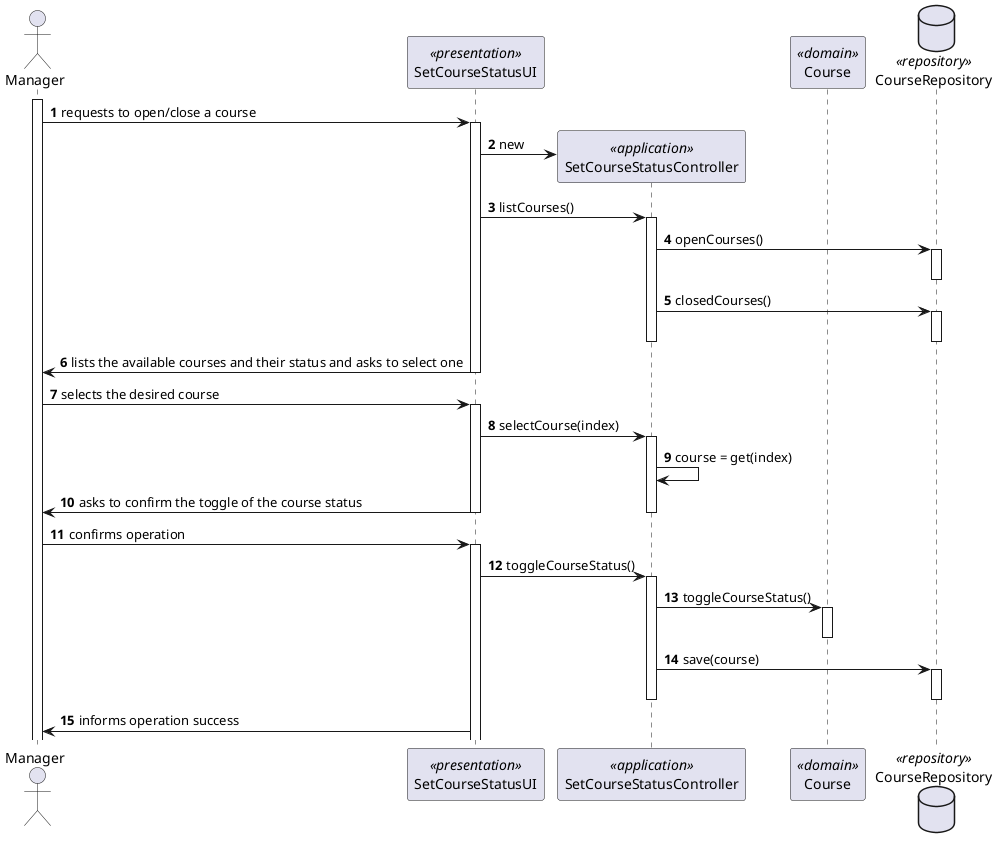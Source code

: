 @startuml US1004_SD
autonumber

actor "Manager" as M

participant "SetCourseStatusUI" as UI <<presentation>>
participant "SetCourseStatusController" as CTRL <<application>>
participant "Course" as C <<domain>>

database CourseRepository as REPO <<repository>>


activate M

M -> UI: requests to open/close a course

activate UI

UI -> CTRL**: new

UI -> CTRL: listCourses()

activate CTRL

CTRL -> REPO: openCourses()

activate REPO
deactivate REPO


CTRL -> REPO: closedCourses()

activate REPO
deactivate REPO

deactivate CTRL

UI -> M: lists the available courses and their status and asks to select one

deactivate UI

M -> UI: selects the desired course

activate UI

UI -> CTRL: selectCourse(index)

activate CTRL

CTRL -> CTRL: course = get(index)
UI -> M: asks to confirm the toggle of the course status

deactivate CTRL
deactivate UI

M -> UI: confirms operation

activate UI

UI -> CTRL: toggleCourseStatus()

activate CTRL

CTRL -> C: toggleCourseStatus()

activate C

deactivate C

CTRL -> REPO: save(course)

activate REPO

deactivate REPO
deactivate CTRL

UI -> M: informs operation success

@enduml
